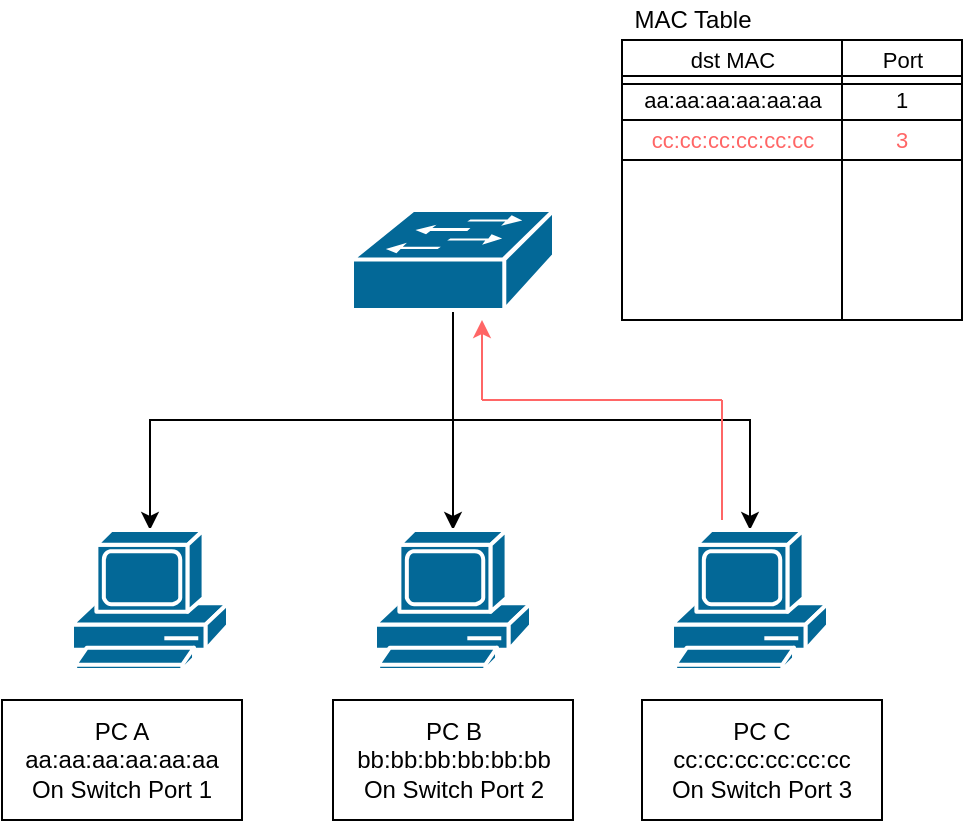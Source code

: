 <mxfile version="18.1.1" type="github"><diagram id="0gfyrstHM2yAKLE8w9QS" name="Page-1"><mxGraphModel dx="738" dy="409" grid="1" gridSize="10" guides="1" tooltips="1" connect="1" arrows="1" fold="1" page="1" pageScale="1" pageWidth="827" pageHeight="1169" math="0" shadow="0"><root><mxCell id="0"/><mxCell id="1" parent="0"/><mxCell id="j53-jddqSpRfkEg-rByf-5" style="edgeStyle=orthogonalEdgeStyle;rounded=0;orthogonalLoop=1;jettySize=auto;html=1;entryX=0.5;entryY=0;entryDx=0;entryDy=0;entryPerimeter=0;" parent="1" source="j53-jddqSpRfkEg-rByf-1" target="j53-jddqSpRfkEg-rByf-3" edge="1"><mxGeometry relative="1" as="geometry"/></mxCell><mxCell id="j53-jddqSpRfkEg-rByf-6" style="edgeStyle=orthogonalEdgeStyle;rounded=0;orthogonalLoop=1;jettySize=auto;html=1;exitX=0.5;exitY=0.98;exitDx=0;exitDy=0;exitPerimeter=0;" parent="1" source="j53-jddqSpRfkEg-rByf-1" target="j53-jddqSpRfkEg-rByf-4" edge="1"><mxGeometry relative="1" as="geometry"/></mxCell><mxCell id="j53-jddqSpRfkEg-rByf-7" style="edgeStyle=orthogonalEdgeStyle;rounded=0;orthogonalLoop=1;jettySize=auto;html=1;exitX=0.5;exitY=0.98;exitDx=0;exitDy=0;exitPerimeter=0;" parent="1" source="j53-jddqSpRfkEg-rByf-1" target="j53-jddqSpRfkEg-rByf-2" edge="1"><mxGeometry relative="1" as="geometry"/></mxCell><mxCell id="j53-jddqSpRfkEg-rByf-1" value="" style="shape=mxgraph.cisco.switches.workgroup_switch;sketch=0;html=1;pointerEvents=1;dashed=0;fillColor=#036897;strokeColor=#ffffff;strokeWidth=2;verticalLabelPosition=bottom;verticalAlign=top;align=center;outlineConnect=0;" parent="1" vertex="1"><mxGeometry x="365" y="355" width="101" height="50" as="geometry"/></mxCell><mxCell id="j53-jddqSpRfkEg-rByf-2" value="" style="shape=mxgraph.cisco.computers_and_peripherals.pc;sketch=0;html=1;pointerEvents=1;dashed=0;fillColor=#036897;strokeColor=#ffffff;strokeWidth=2;verticalLabelPosition=bottom;verticalAlign=top;align=center;outlineConnect=0;" parent="1" vertex="1"><mxGeometry x="525" y="515" width="78" height="70" as="geometry"/></mxCell><mxCell id="j53-jddqSpRfkEg-rByf-3" value="" style="shape=mxgraph.cisco.computers_and_peripherals.pc;sketch=0;html=1;pointerEvents=1;dashed=0;fillColor=#036897;strokeColor=#ffffff;strokeWidth=2;verticalLabelPosition=bottom;verticalAlign=top;align=center;outlineConnect=0;" parent="1" vertex="1"><mxGeometry x="376.5" y="515" width="78" height="70" as="geometry"/></mxCell><mxCell id="j53-jddqSpRfkEg-rByf-4" value="" style="shape=mxgraph.cisco.computers_and_peripherals.pc;sketch=0;html=1;pointerEvents=1;dashed=0;fillColor=#036897;strokeColor=#ffffff;strokeWidth=2;verticalLabelPosition=bottom;verticalAlign=top;align=center;outlineConnect=0;" parent="1" vertex="1"><mxGeometry x="225" y="515" width="78" height="70" as="geometry"/></mxCell><mxCell id="j53-jddqSpRfkEg-rByf-8" value="PC A&lt;br&gt;aa:aa:aa:aa:aa:aa&lt;br&gt;On Switch Port 1" style="rounded=0;whiteSpace=wrap;html=1;" parent="1" vertex="1"><mxGeometry x="190" y="600" width="120" height="60" as="geometry"/></mxCell><mxCell id="j53-jddqSpRfkEg-rByf-9" value="PC B&lt;br&gt;bb:bb:bb:bb:bb:bb&lt;br&gt;On Switch Port 2" style="rounded=0;whiteSpace=wrap;html=1;" parent="1" vertex="1"><mxGeometry x="355.5" y="600" width="120" height="60" as="geometry"/></mxCell><mxCell id="j53-jddqSpRfkEg-rByf-10" value="PC C&lt;br&gt;cc:cc:cc:cc:cc:cc&lt;br&gt;On Switch Port 3" style="rounded=0;whiteSpace=wrap;html=1;" parent="1" vertex="1"><mxGeometry x="510" y="600" width="120" height="60" as="geometry"/></mxCell><mxCell id="j53-jddqSpRfkEg-rByf-28" value="" style="rounded=0;whiteSpace=wrap;html=1;" parent="1" vertex="1"><mxGeometry x="500" y="270" width="170" height="140" as="geometry"/></mxCell><mxCell id="j53-jddqSpRfkEg-rByf-29" value="MAC Table" style="text;html=1;align=center;verticalAlign=middle;resizable=0;points=[];autosize=1;strokeColor=none;fillColor=none;" parent="1" vertex="1"><mxGeometry x="500" y="250" width="70" height="20" as="geometry"/></mxCell><mxCell id="j53-jddqSpRfkEg-rByf-32" value="" style="shape=link;html=1;rounded=0;entryX=1;entryY=0.143;entryDx=0;entryDy=0;entryPerimeter=0;" parent="1" target="j53-jddqSpRfkEg-rByf-28" edge="1"><mxGeometry width="100" relative="1" as="geometry"><mxPoint x="500" y="290" as="sourcePoint"/><mxPoint x="640" y="290" as="targetPoint"/></mxGeometry></mxCell><mxCell id="j53-jddqSpRfkEg-rByf-34" value="" style="endArrow=none;html=1;rounded=0;exitX=0.5;exitY=1;exitDx=0;exitDy=0;" parent="1" edge="1"><mxGeometry width="50" height="50" relative="1" as="geometry"><mxPoint x="610" y="410" as="sourcePoint"/><mxPoint x="610" y="270" as="targetPoint"/></mxGeometry></mxCell><mxCell id="j53-jddqSpRfkEg-rByf-35" value="&lt;font style=&quot;font-size: 11px;&quot;&gt;dst MAC&lt;/font&gt;" style="text;html=1;align=center;verticalAlign=middle;resizable=0;points=[];autosize=1;strokeColor=none;fillColor=none;" parent="1" vertex="1"><mxGeometry x="525" y="270" width="60" height="20" as="geometry"/></mxCell><mxCell id="j53-jddqSpRfkEg-rByf-36" value="&lt;span style=&quot;font-size: 11px;&quot;&gt;Port&lt;/span&gt;" style="text;html=1;align=center;verticalAlign=middle;resizable=0;points=[];autosize=1;strokeColor=none;fillColor=none;" parent="1" vertex="1"><mxGeometry x="620" y="270" width="40" height="20" as="geometry"/></mxCell><mxCell id="XtwZbBiW5p_gF7hORdPq-5" value="aa:aa:aa:aa:aa:aa" style="text;html=1;align=center;verticalAlign=middle;resizable=0;points=[];autosize=1;strokeColor=none;fillColor=none;fontSize=11;" parent="1" vertex="1"><mxGeometry x="500" y="290" width="110" height="20" as="geometry"/></mxCell><mxCell id="XtwZbBiW5p_gF7hORdPq-6" value="1" style="text;html=1;strokeColor=none;fillColor=none;align=center;verticalAlign=middle;whiteSpace=wrap;rounded=0;fontSize=11;" parent="1" vertex="1"><mxGeometry x="610" y="290" width="60" height="20" as="geometry"/></mxCell><mxCell id="XtwZbBiW5p_gF7hORdPq-7" value="" style="endArrow=none;html=1;rounded=0;fontSize=11;strokeColor=#000000;entryX=1;entryY=1;entryDx=0;entryDy=0;" parent="1" target="XtwZbBiW5p_gF7hORdPq-6" edge="1"><mxGeometry width="50" height="50" relative="1" as="geometry"><mxPoint x="500" y="310" as="sourcePoint"/><mxPoint x="550" y="260" as="targetPoint"/></mxGeometry></mxCell><mxCell id="X5XrjRf8NzSokB30EMif-1" value="" style="endArrow=none;html=1;rounded=0;fontSize=11;strokeColor=#FF6666;" parent="1" edge="1"><mxGeometry width="50" height="50" relative="1" as="geometry"><mxPoint x="550" y="450" as="sourcePoint"/><mxPoint x="550" y="490" as="targetPoint"/></mxGeometry></mxCell><mxCell id="X5XrjRf8NzSokB30EMif-3" value="" style="endArrow=none;html=1;rounded=0;fontSize=11;strokeColor=#FF6666;" parent="1" edge="1"><mxGeometry width="50" height="50" relative="1" as="geometry"><mxPoint x="430.0" y="450.0" as="sourcePoint"/><mxPoint x="550" y="450" as="targetPoint"/></mxGeometry></mxCell><mxCell id="X5XrjRf8NzSokB30EMif-4" value="" style="endArrow=classic;html=1;rounded=0;fontSize=11;strokeColor=#FF6666;" parent="1" edge="1"><mxGeometry width="50" height="50" relative="1" as="geometry"><mxPoint x="430.0" y="450.0" as="sourcePoint"/><mxPoint x="430" y="410" as="targetPoint"/></mxGeometry></mxCell><mxCell id="BwMOJ8MNr1fRIHIQsL2v-1" value="" style="endArrow=none;html=1;rounded=0;fontSize=11;strokeColor=#FF6666;" edge="1" parent="1"><mxGeometry width="50" height="50" relative="1" as="geometry"><mxPoint x="550" y="450" as="sourcePoint"/><mxPoint x="550" y="510" as="targetPoint"/></mxGeometry></mxCell><mxCell id="BwMOJ8MNr1fRIHIQsL2v-9" value="cc:cc:cc:cc:cc:cc" style="text;html=1;align=center;verticalAlign=middle;resizable=0;points=[];autosize=1;strokeColor=none;fillColor=none;fontSize=11;fontColor=#FF6666;" vertex="1" parent="1"><mxGeometry x="505" y="310" width="100" height="20" as="geometry"/></mxCell><mxCell id="BwMOJ8MNr1fRIHIQsL2v-10" value="" style="endArrow=none;html=1;rounded=0;fontSize=11;strokeColor=#000000;entryX=1;entryY=1;entryDx=0;entryDy=0;" edge="1" target="BwMOJ8MNr1fRIHIQsL2v-11" parent="1"><mxGeometry width="50" height="50" relative="1" as="geometry"><mxPoint x="500" y="330" as="sourcePoint"/><mxPoint x="550" y="280" as="targetPoint"/></mxGeometry></mxCell><mxCell id="BwMOJ8MNr1fRIHIQsL2v-11" value="3" style="text;html=1;strokeColor=none;fillColor=none;align=center;verticalAlign=middle;whiteSpace=wrap;rounded=0;fontSize=11;fontColor=#FF6666;" vertex="1" parent="1"><mxGeometry x="610" y="310" width="60" height="20" as="geometry"/></mxCell></root></mxGraphModel></diagram></mxfile>